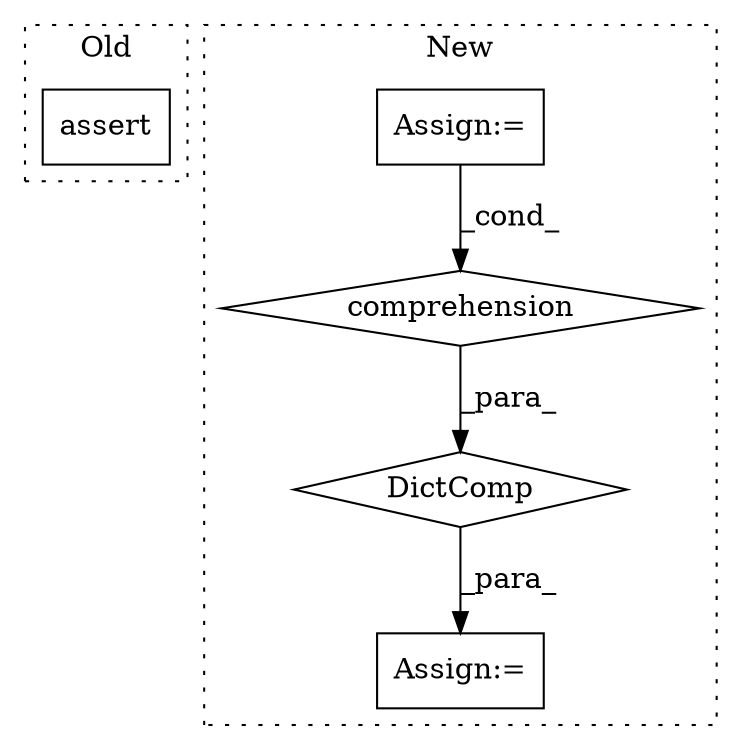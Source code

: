 digraph G {
subgraph cluster0 {
1 [label="assert" a="65" s="2810" l="7" shape="box"];
label = "Old";
style="dotted";
}
subgraph cluster1 {
2 [label="DictComp" a="84" s="2979" l="58" shape="diamond"];
3 [label="comprehension" a="45" s="2985" l="3" shape="diamond"];
4 [label="Assign:=" a="68" s="2976" l="3" shape="box"];
5 [label="Assign:=" a="68" s="2837" l="3" shape="box"];
label = "New";
style="dotted";
}
2 -> 4 [label="_para_"];
3 -> 2 [label="_para_"];
5 -> 3 [label="_cond_"];
}